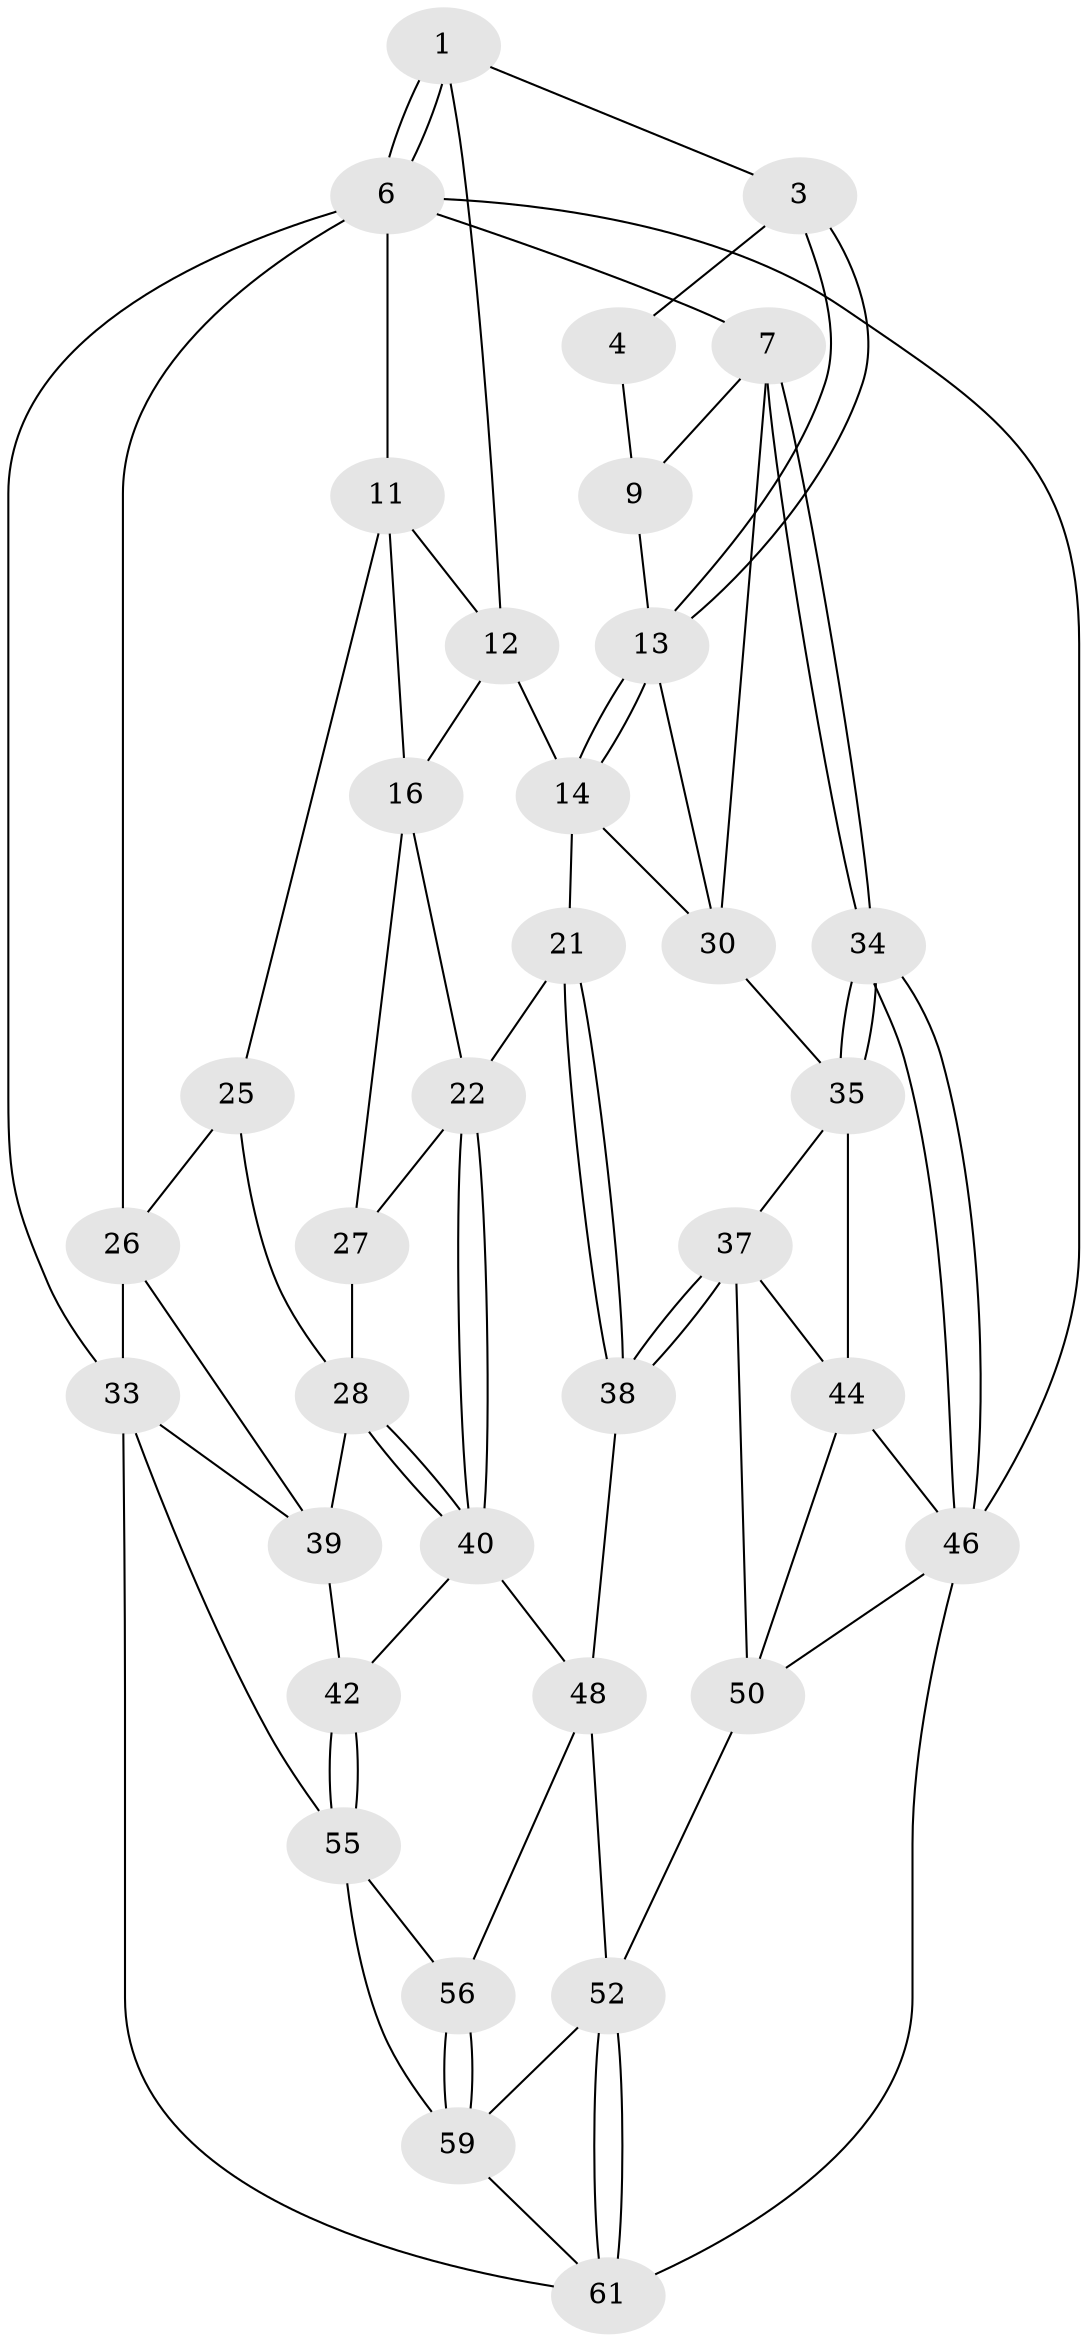 // original degree distribution, {3: 0.03278688524590164, 4: 0.26229508196721313, 5: 0.4918032786885246, 6: 0.21311475409836064}
// Generated by graph-tools (version 1.1) at 2025/42/03/06/25 10:42:26]
// undirected, 35 vertices, 79 edges
graph export_dot {
graph [start="1"]
  node [color=gray90,style=filled];
  1 [pos="+0.9732154365508697+0",super="+2"];
  3 [pos="+0.7779017619437131+0.1523117283832144"];
  4 [pos="+0.8700428336550544+0.24391176443315707",super="+5"];
  6 [pos="+1+0",super="+10"];
  7 [pos="+1+0.4386481220075508",super="+8"];
  9 [pos="+0.9744530930608738+0.2971902850907536",super="+18"];
  11 [pos="+0.35762578107202586+0",super="+17"];
  12 [pos="+0.6574850509066675+0",super="+15"];
  13 [pos="+0.8045946961819085+0.32476048651052114",super="+19"];
  14 [pos="+0.7255132993118186+0.35915649430972474",super="+20"];
  16 [pos="+0.5933177411300747+0.2287311796208526",super="+24"];
  21 [pos="+0.6535523632236461+0.5083050410860517"];
  22 [pos="+0.639858886570449+0.5020985190646436",super="+23"];
  25 [pos="+0.35906408672329465+0.394501125289238"];
  26 [pos="+0+0",super="+32"];
  27 [pos="+0.4013057303407854+0.4095671429960447"];
  28 [pos="+0.36062030901440795+0.40424691087314546",super="+29"];
  30 [pos="+0.9119632047862863+0.4229245823279348",super="+31"];
  33 [pos="+0+0.8966157056334845",super="+49"];
  34 [pos="+1+0.46671620697859323"];
  35 [pos="+1+0.5496091465400068",super="+36"];
  37 [pos="+0.7468270772162388+0.616732643303255",super="+45"];
  38 [pos="+0.6658832068146185+0.5567086924925254"];
  39 [pos="+0.026359697897884712+0.4689515503620386",super="+43"];
  40 [pos="+0.3470667829590424+0.6019532391651953",super="+41"];
  42 [pos="+0.3153929607569209+0.6827576213094125"];
  44 [pos="+0.9219719540800291+0.6214697409082451",super="+47"];
  46 [pos="+1+0.8779981482864899",super="+57"];
  48 [pos="+0.6244615452735491+0.5969692849400567",super="+54"];
  50 [pos="+0.7962463356238606+0.7627274177982746",super="+51"];
  52 [pos="+0.652802549821888+1",super="+53"];
  55 [pos="+0.31805601610276507+0.7063903323214229",super="+58"];
  56 [pos="+0.39948577377058037+0.7467641104114775"];
  59 [pos="+0.5500207539381208+0.8825033967571576",super="+60"];
  61 [pos="+0.2215620405967159+1"];
  1 -- 6;
  1 -- 6;
  1 -- 3;
  1 -- 12;
  3 -- 4;
  3 -- 13;
  3 -- 13;
  4 -- 9 [weight=2];
  6 -- 7;
  6 -- 46;
  6 -- 33;
  6 -- 26;
  6 -- 11;
  7 -- 34;
  7 -- 34;
  7 -- 9;
  7 -- 30;
  9 -- 13;
  11 -- 12;
  11 -- 16;
  11 -- 25;
  12 -- 16;
  12 -- 14;
  13 -- 14;
  13 -- 14;
  13 -- 30;
  14 -- 21;
  14 -- 30;
  16 -- 27;
  16 -- 22;
  21 -- 22;
  21 -- 38;
  21 -- 38;
  22 -- 40;
  22 -- 40;
  22 -- 27;
  25 -- 26;
  25 -- 28;
  26 -- 33;
  26 -- 39;
  27 -- 28;
  28 -- 40;
  28 -- 40;
  28 -- 39;
  30 -- 35;
  33 -- 61;
  33 -- 55;
  33 -- 39;
  34 -- 35;
  34 -- 35;
  34 -- 46;
  34 -- 46;
  35 -- 44;
  35 -- 37;
  37 -- 38;
  37 -- 38;
  37 -- 50;
  37 -- 44;
  38 -- 48;
  39 -- 42;
  40 -- 48;
  40 -- 42;
  42 -- 55;
  42 -- 55;
  44 -- 50;
  44 -- 46;
  46 -- 61;
  46 -- 50;
  48 -- 56;
  48 -- 52;
  50 -- 52;
  52 -- 61;
  52 -- 61;
  52 -- 59;
  55 -- 56;
  55 -- 59;
  56 -- 59;
  56 -- 59;
  59 -- 61;
}
